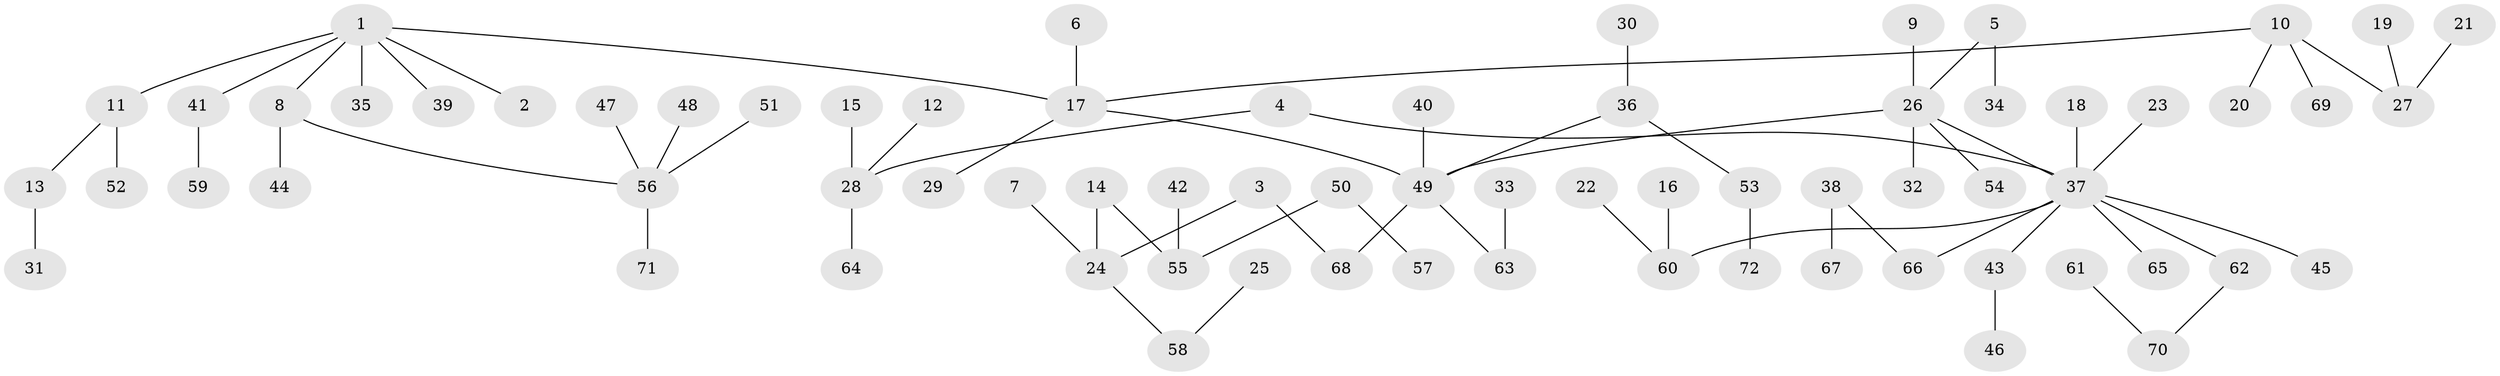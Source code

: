 // original degree distribution, {5: 0.027972027972027972, 6: 0.02097902097902098, 4: 0.06993006993006994, 8: 0.006993006993006993, 2: 0.1888111888111888, 3: 0.13986013986013987, 7: 0.006993006993006993, 1: 0.5384615384615384}
// Generated by graph-tools (version 1.1) at 2025/50/03/09/25 03:50:23]
// undirected, 72 vertices, 71 edges
graph export_dot {
graph [start="1"]
  node [color=gray90,style=filled];
  1;
  2;
  3;
  4;
  5;
  6;
  7;
  8;
  9;
  10;
  11;
  12;
  13;
  14;
  15;
  16;
  17;
  18;
  19;
  20;
  21;
  22;
  23;
  24;
  25;
  26;
  27;
  28;
  29;
  30;
  31;
  32;
  33;
  34;
  35;
  36;
  37;
  38;
  39;
  40;
  41;
  42;
  43;
  44;
  45;
  46;
  47;
  48;
  49;
  50;
  51;
  52;
  53;
  54;
  55;
  56;
  57;
  58;
  59;
  60;
  61;
  62;
  63;
  64;
  65;
  66;
  67;
  68;
  69;
  70;
  71;
  72;
  1 -- 2 [weight=1.0];
  1 -- 8 [weight=1.0];
  1 -- 11 [weight=1.0];
  1 -- 17 [weight=1.0];
  1 -- 35 [weight=1.0];
  1 -- 39 [weight=1.0];
  1 -- 41 [weight=1.0];
  3 -- 24 [weight=1.0];
  3 -- 68 [weight=1.0];
  4 -- 28 [weight=1.0];
  4 -- 37 [weight=1.0];
  5 -- 26 [weight=1.0];
  5 -- 34 [weight=1.0];
  6 -- 17 [weight=1.0];
  7 -- 24 [weight=1.0];
  8 -- 44 [weight=1.0];
  8 -- 56 [weight=1.0];
  9 -- 26 [weight=1.0];
  10 -- 17 [weight=1.0];
  10 -- 20 [weight=1.0];
  10 -- 27 [weight=1.0];
  10 -- 69 [weight=1.0];
  11 -- 13 [weight=1.0];
  11 -- 52 [weight=1.0];
  12 -- 28 [weight=1.0];
  13 -- 31 [weight=1.0];
  14 -- 24 [weight=1.0];
  14 -- 55 [weight=1.0];
  15 -- 28 [weight=1.0];
  16 -- 60 [weight=1.0];
  17 -- 29 [weight=1.0];
  17 -- 49 [weight=1.0];
  18 -- 37 [weight=1.0];
  19 -- 27 [weight=1.0];
  21 -- 27 [weight=1.0];
  22 -- 60 [weight=1.0];
  23 -- 37 [weight=1.0];
  24 -- 58 [weight=1.0];
  25 -- 58 [weight=1.0];
  26 -- 32 [weight=1.0];
  26 -- 37 [weight=1.0];
  26 -- 49 [weight=1.0];
  26 -- 54 [weight=1.0];
  28 -- 64 [weight=1.0];
  30 -- 36 [weight=1.0];
  33 -- 63 [weight=1.0];
  36 -- 49 [weight=1.0];
  36 -- 53 [weight=1.0];
  37 -- 43 [weight=1.0];
  37 -- 45 [weight=1.0];
  37 -- 60 [weight=1.0];
  37 -- 62 [weight=1.0];
  37 -- 65 [weight=1.0];
  37 -- 66 [weight=1.0];
  38 -- 66 [weight=1.0];
  38 -- 67 [weight=1.0];
  40 -- 49 [weight=1.0];
  41 -- 59 [weight=1.0];
  42 -- 55 [weight=1.0];
  43 -- 46 [weight=1.0];
  47 -- 56 [weight=1.0];
  48 -- 56 [weight=1.0];
  49 -- 63 [weight=1.0];
  49 -- 68 [weight=1.0];
  50 -- 55 [weight=1.0];
  50 -- 57 [weight=1.0];
  51 -- 56 [weight=1.0];
  53 -- 72 [weight=1.0];
  56 -- 71 [weight=1.0];
  61 -- 70 [weight=1.0];
  62 -- 70 [weight=1.0];
}
